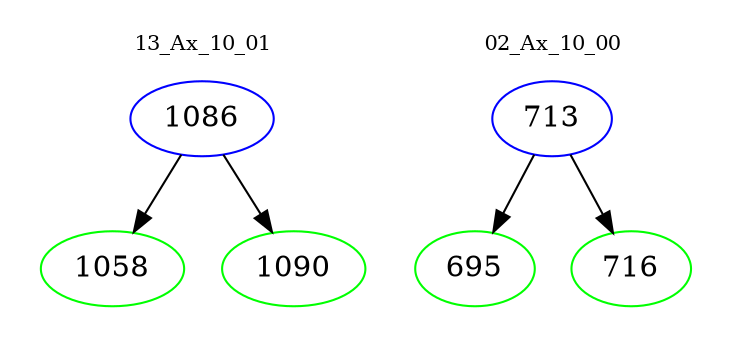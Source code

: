 digraph{
subgraph cluster_0 {
color = white
label = "13_Ax_10_01";
fontsize=10;
T0_1086 [label="1086", color="blue"]
T0_1086 -> T0_1058 [color="black"]
T0_1058 [label="1058", color="green"]
T0_1086 -> T0_1090 [color="black"]
T0_1090 [label="1090", color="green"]
}
subgraph cluster_1 {
color = white
label = "02_Ax_10_00";
fontsize=10;
T1_713 [label="713", color="blue"]
T1_713 -> T1_695 [color="black"]
T1_695 [label="695", color="green"]
T1_713 -> T1_716 [color="black"]
T1_716 [label="716", color="green"]
}
}
